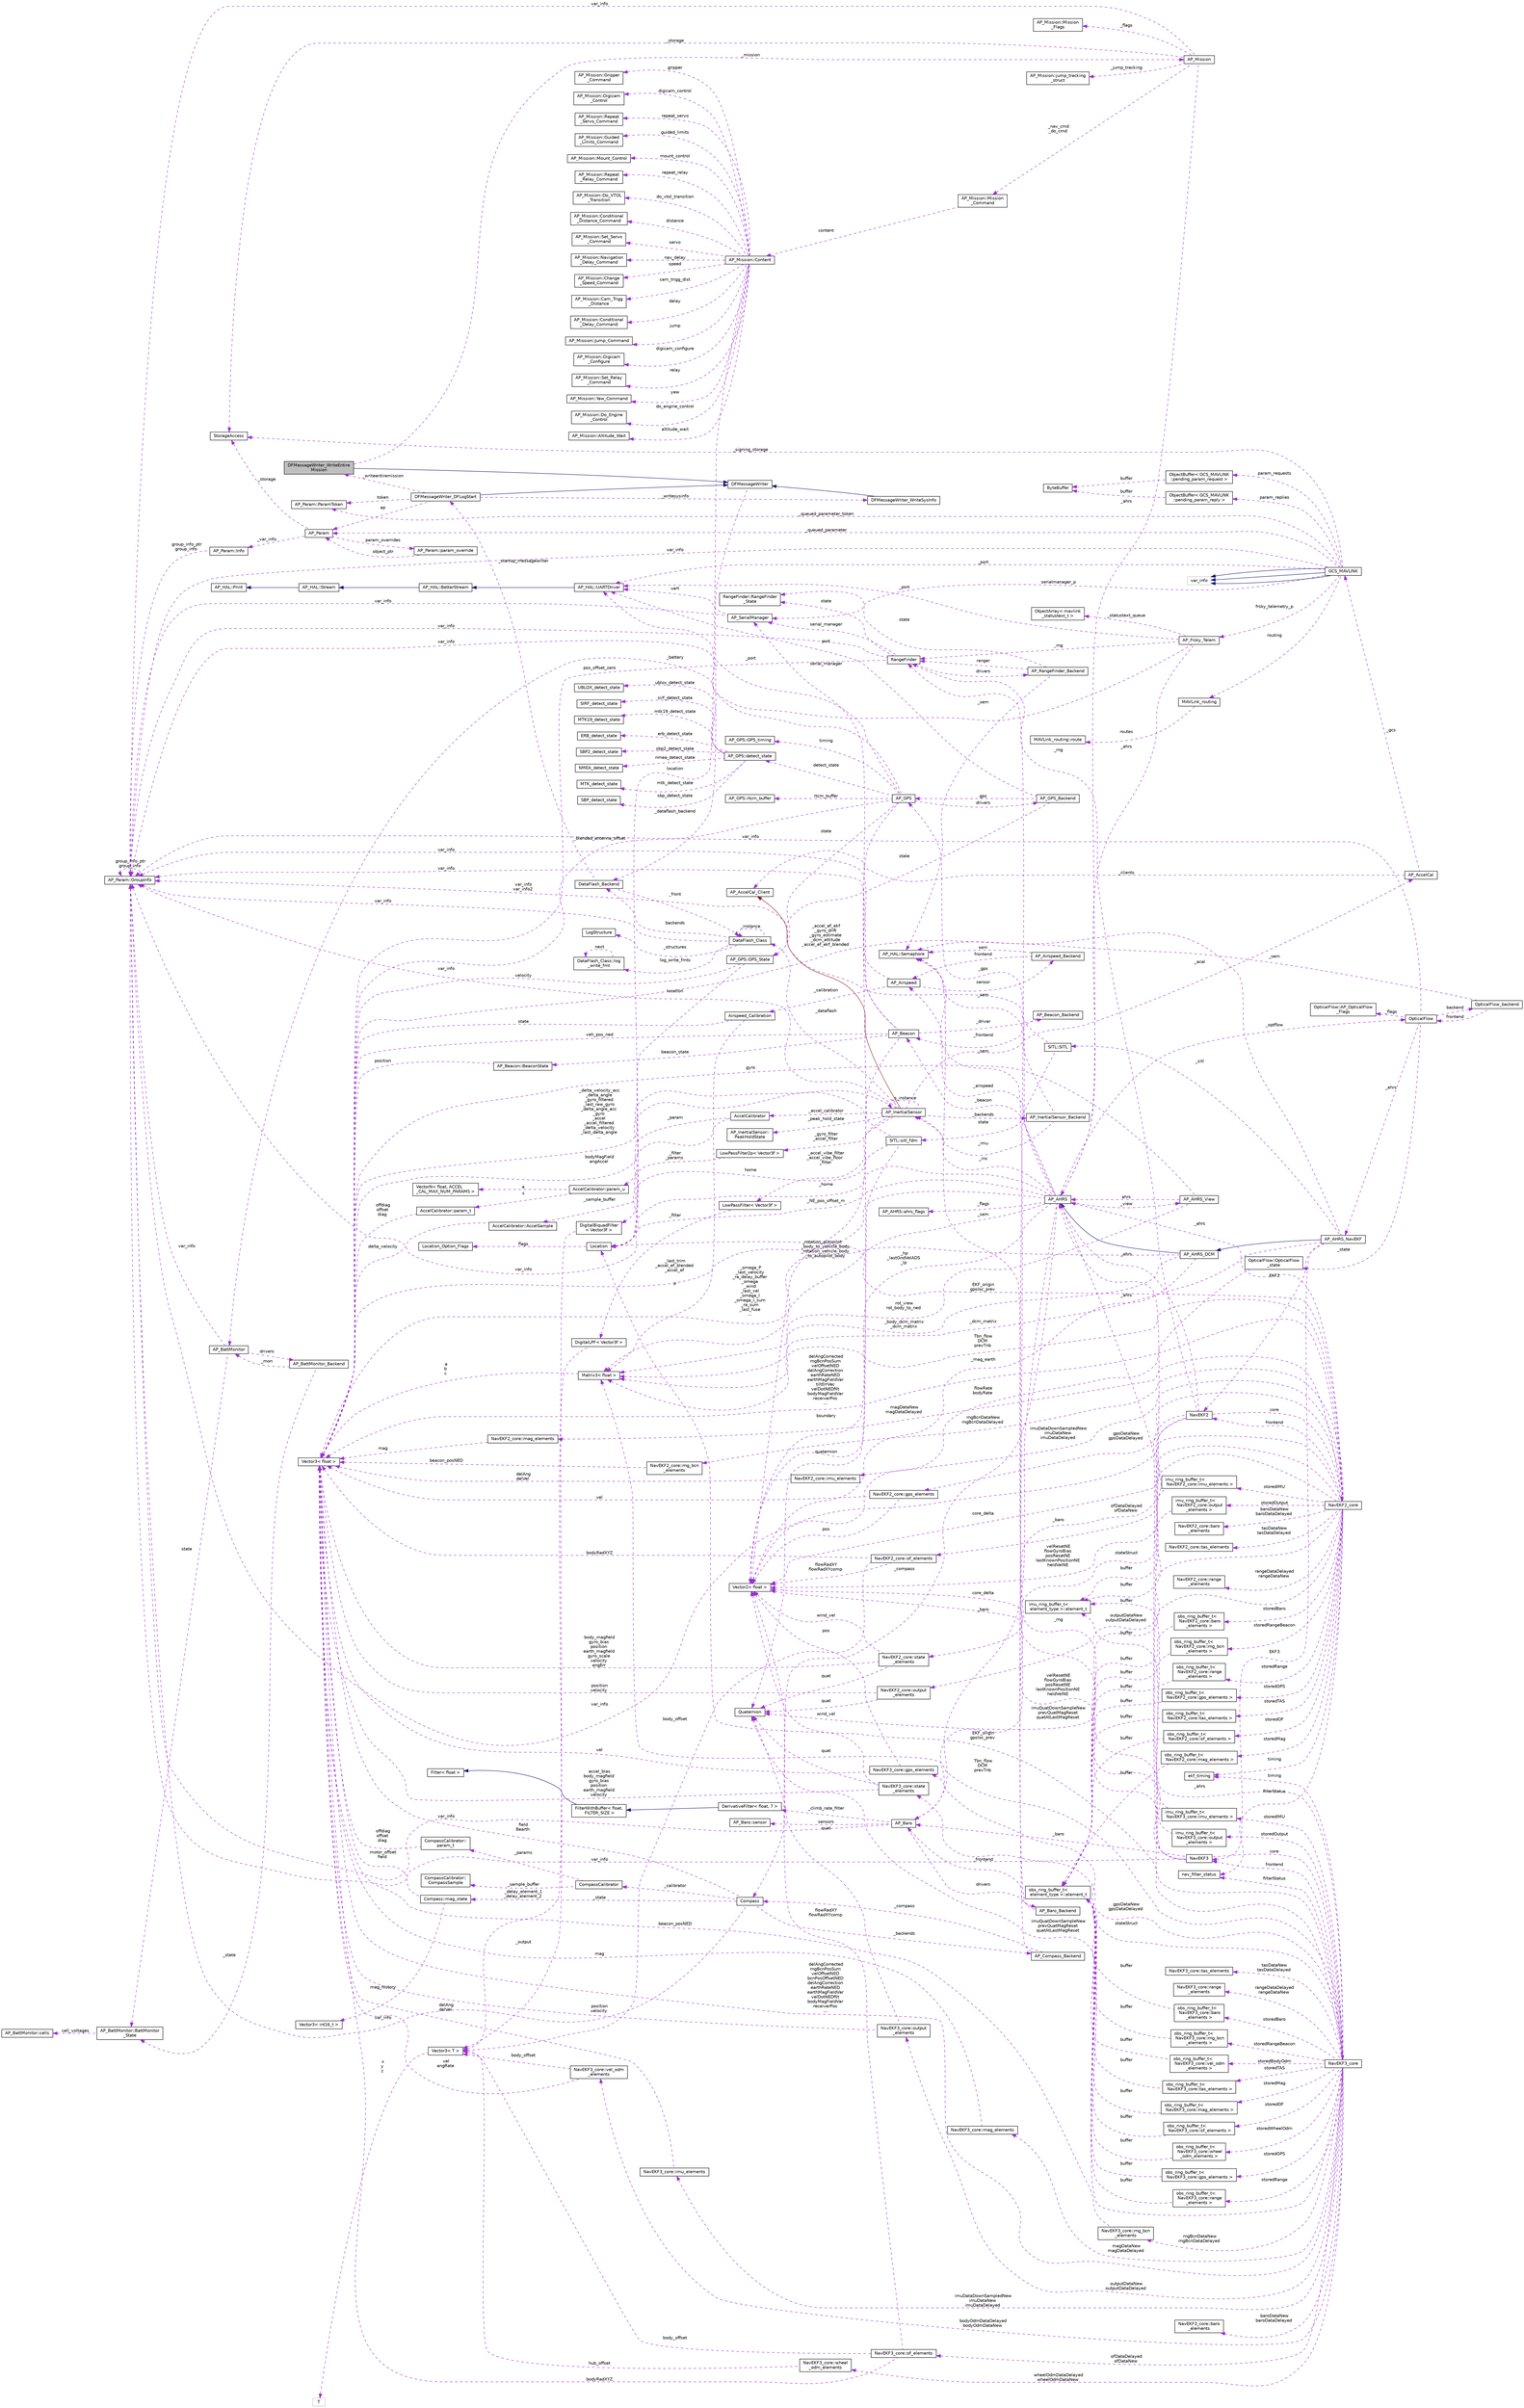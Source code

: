 digraph "DFMessageWriter_WriteEntireMission"
{
 // INTERACTIVE_SVG=YES
  edge [fontname="Helvetica",fontsize="10",labelfontname="Helvetica",labelfontsize="10"];
  node [fontname="Helvetica",fontsize="10",shape=record];
  rankdir="LR";
  Node1 [label="DFMessageWriter_WriteEntire\lMission",height=0.2,width=0.4,color="black", fillcolor="grey75", style="filled", fontcolor="black"];
  Node2 -> Node1 [dir="back",color="midnightblue",fontsize="10",style="solid",fontname="Helvetica"];
  Node2 [label="DFMessageWriter",height=0.2,width=0.4,color="black", fillcolor="white", style="filled",URL="$classDFMessageWriter.html"];
  Node3 -> Node2 [dir="back",color="darkorchid3",fontsize="10",style="dashed",label=" _dataflash_backend" ,fontname="Helvetica"];
  Node3 [label="DataFlash_Backend",height=0.2,width=0.4,color="black", fillcolor="white", style="filled",URL="$classDataFlash__Backend.html"];
  Node4 -> Node3 [dir="back",color="darkorchid3",fontsize="10",style="dashed",label=" _front" ,fontname="Helvetica"];
  Node4 [label="DataFlash_Class",height=0.2,width=0.4,color="black", fillcolor="white", style="filled",URL="$classDataFlash__Class.html"];
  Node5 -> Node4 [dir="back",color="darkorchid3",fontsize="10",style="dashed",label=" log_write_fmts" ,fontname="Helvetica"];
  Node5 [label="DataFlash_Class::log\l_write_fmt",height=0.2,width=0.4,color="black", fillcolor="white", style="filled",URL="$structDataFlash__Class_1_1log__write__fmt.html"];
  Node5 -> Node5 [dir="back",color="darkorchid3",fontsize="10",style="dashed",label=" next" ,fontname="Helvetica"];
  Node6 -> Node4 [dir="back",color="darkorchid3",fontsize="10",style="dashed",label=" _structures" ,fontname="Helvetica"];
  Node6 [label="LogStructure",height=0.2,width=0.4,color="black", fillcolor="white", style="filled",URL="$structLogStructure.html"];
  Node4 -> Node4 [dir="back",color="darkorchid3",fontsize="10",style="dashed",label=" _instance" ,fontname="Helvetica"];
  Node3 -> Node4 [dir="back",color="darkorchid3",fontsize="10",style="dashed",label=" backends" ,fontname="Helvetica"];
  Node7 -> Node4 [dir="back",color="darkorchid3",fontsize="10",style="dashed",label=" var_info" ,fontname="Helvetica"];
  Node7 [label="AP_Param::GroupInfo",height=0.2,width=0.4,color="black", fillcolor="white", style="filled",URL="$structAP__Param_1_1GroupInfo.html"];
  Node7 -> Node7 [dir="back",color="darkorchid3",fontsize="10",style="dashed",label=" group_info_ptr\ngroup_info" ,fontname="Helvetica"];
  Node8 -> Node3 [dir="back",color="darkorchid3",fontsize="10",style="dashed",label=" _startup_messagewriter" ,fontname="Helvetica"];
  Node8 [label="DFMessageWriter_DFLogStart",height=0.2,width=0.4,color="black", fillcolor="white", style="filled",URL="$classDFMessageWriter__DFLogStart.html"];
  Node2 -> Node8 [dir="back",color="midnightblue",fontsize="10",style="solid",fontname="Helvetica"];
  Node1 -> Node8 [dir="back",color="darkorchid3",fontsize="10",style="dashed",label=" _writeentiremission" ,fontname="Helvetica"];
  Node9 -> Node8 [dir="back",color="darkorchid3",fontsize="10",style="dashed",label=" _writesysinfo" ,fontname="Helvetica"];
  Node9 [label="DFMessageWriter_WriteSysInfo",height=0.2,width=0.4,color="black", fillcolor="white", style="filled",URL="$classDFMessageWriter__WriteSysInfo.html"];
  Node2 -> Node9 [dir="back",color="midnightblue",fontsize="10",style="solid",fontname="Helvetica"];
  Node10 -> Node8 [dir="back",color="darkorchid3",fontsize="10",style="dashed",label=" token" ,fontname="Helvetica"];
  Node10 [label="AP_Param::ParamToken",height=0.2,width=0.4,color="black", fillcolor="white", style="filled",URL="$structAP__Param_1_1ParamToken.html"];
  Node11 -> Node8 [dir="back",color="darkorchid3",fontsize="10",style="dashed",label=" ap" ,fontname="Helvetica"];
  Node11 [label="AP_Param",height=0.2,width=0.4,color="black", fillcolor="white", style="filled",URL="$classAP__Param.html"];
  Node12 -> Node11 [dir="back",color="darkorchid3",fontsize="10",style="dashed",label=" _storage" ,fontname="Helvetica"];
  Node12 [label="StorageAccess",height=0.2,width=0.4,color="black", fillcolor="white", style="filled",URL="$classStorageAccess.html"];
  Node13 -> Node11 [dir="back",color="darkorchid3",fontsize="10",style="dashed",label=" _var_info" ,fontname="Helvetica"];
  Node13 [label="AP_Param::Info",height=0.2,width=0.4,color="black", fillcolor="white", style="filled",URL="$structAP__Param_1_1Info.html"];
  Node7 -> Node13 [dir="back",color="darkorchid3",fontsize="10",style="dashed",label=" group_info_ptr\ngroup_info" ,fontname="Helvetica"];
  Node14 -> Node11 [dir="back",color="darkorchid3",fontsize="10",style="dashed",label=" param_overrides" ,fontname="Helvetica"];
  Node14 [label="AP_Param::param_override",height=0.2,width=0.4,color="black", fillcolor="white", style="filled",URL="$structAP__Param_1_1param__override.html"];
  Node11 -> Node14 [dir="back",color="darkorchid3",fontsize="10",style="dashed",label=" object_ptr" ,fontname="Helvetica"];
  Node15 -> Node1 [dir="back",color="darkorchid3",fontsize="10",style="dashed",label=" _mission" ,fontname="Helvetica"];
  Node15 [label="AP_Mission",height=0.2,width=0.4,color="black", fillcolor="white", style="filled",URL="$classAP__Mission.html",tooltip="Object managing Mission. "];
  Node12 -> Node15 [dir="back",color="darkorchid3",fontsize="10",style="dashed",label=" _storage" ,fontname="Helvetica"];
  Node16 -> Node15 [dir="back",color="darkorchid3",fontsize="10",style="dashed",label=" _nav_cmd\n_do_cmd" ,fontname="Helvetica"];
  Node16 [label="AP_Mission::Mission\l_Command",height=0.2,width=0.4,color="black", fillcolor="white", style="filled",URL="$structAP__Mission_1_1Mission__Command.html"];
  Node17 -> Node16 [dir="back",color="darkorchid3",fontsize="10",style="dashed",label=" content" ,fontname="Helvetica"];
  Node17 [label="AP_Mission::Content",height=0.2,width=0.4,color="black", fillcolor="white", style="filled",URL="$unionAP__Mission_1_1Content.html"];
  Node18 -> Node17 [dir="back",color="darkorchid3",fontsize="10",style="dashed",label=" guided_limits" ,fontname="Helvetica"];
  Node18 [label="AP_Mission::Guided\l_Limits_Command",height=0.2,width=0.4,color="black", fillcolor="white", style="filled",URL="$structAP__Mission_1_1Guided__Limits__Command.html"];
  Node19 -> Node17 [dir="back",color="darkorchid3",fontsize="10",style="dashed",label=" mount_control" ,fontname="Helvetica"];
  Node19 [label="AP_Mission::Mount_Control",height=0.2,width=0.4,color="black", fillcolor="white", style="filled",URL="$structAP__Mission_1_1Mount__Control.html"];
  Node20 -> Node17 [dir="back",color="darkorchid3",fontsize="10",style="dashed",label=" repeat_relay" ,fontname="Helvetica"];
  Node20 [label="AP_Mission::Repeat\l_Relay_Command",height=0.2,width=0.4,color="black", fillcolor="white", style="filled",URL="$structAP__Mission_1_1Repeat__Relay__Command.html"];
  Node21 -> Node17 [dir="back",color="darkorchid3",fontsize="10",style="dashed",label=" do_vtol_transition" ,fontname="Helvetica"];
  Node21 [label="AP_Mission::Do_VTOL\l_Transition",height=0.2,width=0.4,color="black", fillcolor="white", style="filled",URL="$structAP__Mission_1_1Do__VTOL__Transition.html"];
  Node22 -> Node17 [dir="back",color="darkorchid3",fontsize="10",style="dashed",label=" distance" ,fontname="Helvetica"];
  Node22 [label="AP_Mission::Conditional\l_Distance_Command",height=0.2,width=0.4,color="black", fillcolor="white", style="filled",URL="$structAP__Mission_1_1Conditional__Distance__Command.html"];
  Node23 -> Node17 [dir="back",color="darkorchid3",fontsize="10",style="dashed",label=" servo" ,fontname="Helvetica"];
  Node23 [label="AP_Mission::Set_Servo\l_Command",height=0.2,width=0.4,color="black", fillcolor="white", style="filled",URL="$structAP__Mission_1_1Set__Servo__Command.html"];
  Node24 -> Node17 [dir="back",color="darkorchid3",fontsize="10",style="dashed",label=" nav_delay" ,fontname="Helvetica"];
  Node24 [label="AP_Mission::Navigation\l_Delay_Command",height=0.2,width=0.4,color="black", fillcolor="white", style="filled",URL="$structAP__Mission_1_1Navigation__Delay__Command.html"];
  Node25 -> Node17 [dir="back",color="darkorchid3",fontsize="10",style="dashed",label=" speed" ,fontname="Helvetica"];
  Node25 [label="AP_Mission::Change\l_Speed_Command",height=0.2,width=0.4,color="black", fillcolor="white", style="filled",URL="$structAP__Mission_1_1Change__Speed__Command.html"];
  Node26 -> Node17 [dir="back",color="darkorchid3",fontsize="10",style="dashed",label=" cam_trigg_dist" ,fontname="Helvetica"];
  Node26 [label="AP_Mission::Cam_Trigg\l_Distance",height=0.2,width=0.4,color="black", fillcolor="white", style="filled",URL="$structAP__Mission_1_1Cam__Trigg__Distance.html"];
  Node27 -> Node17 [dir="back",color="darkorchid3",fontsize="10",style="dashed",label=" delay" ,fontname="Helvetica"];
  Node27 [label="AP_Mission::Conditional\l_Delay_Command",height=0.2,width=0.4,color="black", fillcolor="white", style="filled",URL="$structAP__Mission_1_1Conditional__Delay__Command.html"];
  Node28 -> Node17 [dir="back",color="darkorchid3",fontsize="10",style="dashed",label=" jump" ,fontname="Helvetica"];
  Node28 [label="AP_Mission::Jump_Command",height=0.2,width=0.4,color="black", fillcolor="white", style="filled",URL="$structAP__Mission_1_1Jump__Command.html"];
  Node29 -> Node17 [dir="back",color="darkorchid3",fontsize="10",style="dashed",label=" location" ,fontname="Helvetica"];
  Node29 [label="Location",height=0.2,width=0.4,color="black", fillcolor="white", style="filled",URL="$structLocation.html"];
  Node30 -> Node29 [dir="back",color="darkorchid3",fontsize="10",style="dashed",label=" flags" ,fontname="Helvetica"];
  Node30 [label="Location_Option_Flags",height=0.2,width=0.4,color="black", fillcolor="white", style="filled",URL="$structLocation__Option__Flags.html"];
  Node31 -> Node17 [dir="back",color="darkorchid3",fontsize="10",style="dashed",label=" digicam_configure" ,fontname="Helvetica"];
  Node31 [label="AP_Mission::Digicam\l_Configure",height=0.2,width=0.4,color="black", fillcolor="white", style="filled",URL="$structAP__Mission_1_1Digicam__Configure.html"];
  Node32 -> Node17 [dir="back",color="darkorchid3",fontsize="10",style="dashed",label=" relay" ,fontname="Helvetica"];
  Node32 [label="AP_Mission::Set_Relay\l_Command",height=0.2,width=0.4,color="black", fillcolor="white", style="filled",URL="$structAP__Mission_1_1Set__Relay__Command.html"];
  Node33 -> Node17 [dir="back",color="darkorchid3",fontsize="10",style="dashed",label=" yaw" ,fontname="Helvetica"];
  Node33 [label="AP_Mission::Yaw_Command",height=0.2,width=0.4,color="black", fillcolor="white", style="filled",URL="$structAP__Mission_1_1Yaw__Command.html"];
  Node34 -> Node17 [dir="back",color="darkorchid3",fontsize="10",style="dashed",label=" do_engine_control" ,fontname="Helvetica"];
  Node34 [label="AP_Mission::Do_Engine\l_Control",height=0.2,width=0.4,color="black", fillcolor="white", style="filled",URL="$structAP__Mission_1_1Do__Engine__Control.html"];
  Node35 -> Node17 [dir="back",color="darkorchid3",fontsize="10",style="dashed",label=" altitude_wait" ,fontname="Helvetica"];
  Node35 [label="AP_Mission::Altitude_Wait",height=0.2,width=0.4,color="black", fillcolor="white", style="filled",URL="$structAP__Mission_1_1Altitude__Wait.html"];
  Node36 -> Node17 [dir="back",color="darkorchid3",fontsize="10",style="dashed",label=" gripper" ,fontname="Helvetica"];
  Node36 [label="AP_Mission::Gripper\l_Command",height=0.2,width=0.4,color="black", fillcolor="white", style="filled",URL="$structAP__Mission_1_1Gripper__Command.html"];
  Node37 -> Node17 [dir="back",color="darkorchid3",fontsize="10",style="dashed",label=" digicam_control" ,fontname="Helvetica"];
  Node37 [label="AP_Mission::Digicam\l_Control",height=0.2,width=0.4,color="black", fillcolor="white", style="filled",URL="$structAP__Mission_1_1Digicam__Control.html"];
  Node38 -> Node17 [dir="back",color="darkorchid3",fontsize="10",style="dashed",label=" repeat_servo" ,fontname="Helvetica"];
  Node38 [label="AP_Mission::Repeat\l_Servo_Command",height=0.2,width=0.4,color="black", fillcolor="white", style="filled",URL="$structAP__Mission_1_1Repeat__Servo__Command.html"];
  Node7 -> Node15 [dir="back",color="darkorchid3",fontsize="10",style="dashed",label=" var_info" ,fontname="Helvetica"];
  Node39 -> Node15 [dir="back",color="darkorchid3",fontsize="10",style="dashed",label=" _flags" ,fontname="Helvetica"];
  Node39 [label="AP_Mission::Mission\l_Flags",height=0.2,width=0.4,color="black", fillcolor="white", style="filled",URL="$structAP__Mission_1_1Mission__Flags.html"];
  Node40 -> Node15 [dir="back",color="darkorchid3",fontsize="10",style="dashed",label=" _ahrs" ,fontname="Helvetica"];
  Node40 [label="AP_AHRS",height=0.2,width=0.4,color="black", fillcolor="white", style="filled",URL="$classAP__AHRS.html"];
  Node41 -> Node40 [dir="back",color="darkorchid3",fontsize="10",style="dashed",label=" _rotation_autopilot\l_body_to_vehicle_body\n_rotation_vehicle_body\l_to_autopilot_body" ,fontname="Helvetica"];
  Node41 [label="Matrix3\< float \>",height=0.2,width=0.4,color="black", fillcolor="white", style="filled",URL="$classMatrix3.html"];
  Node42 -> Node41 [dir="back",color="darkorchid3",fontsize="10",style="dashed",label=" a\nb\nc" ,fontname="Helvetica"];
  Node42 [label="Vector3\< float \>",height=0.2,width=0.4,color="black", fillcolor="white", style="filled",URL="$classVector3.html"];
  Node43 -> Node40 [dir="back",color="darkorchid3",fontsize="10",style="dashed",label=" _flags" ,fontname="Helvetica"];
  Node43 [label="AP_AHRS::ahrs_flags",height=0.2,width=0.4,color="black", fillcolor="white", style="filled",URL="$structAP__AHRS_1_1ahrs__flags.html"];
  Node44 -> Node40 [dir="back",color="darkorchid3",fontsize="10",style="dashed",label=" _baro" ,fontname="Helvetica"];
  Node44 [label="AP_Baro",height=0.2,width=0.4,color="black", fillcolor="white", style="filled",URL="$classAP__Baro.html"];
  Node45 -> Node44 [dir="back",color="darkorchid3",fontsize="10",style="dashed",label=" sensors" ,fontname="Helvetica"];
  Node45 [label="AP_Baro::sensor",height=0.2,width=0.4,color="black", fillcolor="white", style="filled",URL="$structAP__Baro_1_1sensor.html"];
  Node46 -> Node44 [dir="back",color="darkorchid3",fontsize="10",style="dashed",label=" _climb_rate_filter" ,fontname="Helvetica"];
  Node46 [label="DerivativeFilter\< float, 7 \>",height=0.2,width=0.4,color="black", fillcolor="white", style="filled",URL="$classDerivativeFilter.html"];
  Node47 -> Node46 [dir="back",color="midnightblue",fontsize="10",style="solid",fontname="Helvetica"];
  Node47 [label="FilterWithBuffer\< float,\l FILTER_SIZE \>",height=0.2,width=0.4,color="black", fillcolor="white", style="filled",URL="$classFilterWithBuffer.html"];
  Node48 -> Node47 [dir="back",color="midnightblue",fontsize="10",style="solid",fontname="Helvetica"];
  Node48 [label="Filter\< float \>",height=0.2,width=0.4,color="black", fillcolor="white", style="filled",URL="$classFilter.html"];
  Node7 -> Node44 [dir="back",color="darkorchid3",fontsize="10",style="dashed",label=" var_info" ,fontname="Helvetica"];
  Node49 -> Node44 [dir="back",color="darkorchid3",fontsize="10",style="dashed",label=" drivers" ,fontname="Helvetica"];
  Node49 [label="AP_Baro_Backend",height=0.2,width=0.4,color="black", fillcolor="white", style="filled",URL="$classAP__Baro__Backend.html"];
  Node44 -> Node49 [dir="back",color="darkorchid3",fontsize="10",style="dashed",label=" _frontend" ,fontname="Helvetica"];
  Node50 -> Node49 [dir="back",color="darkorchid3",fontsize="10",style="dashed",label=" _sem" ,fontname="Helvetica"];
  Node50 [label="AP_HAL::Semaphore",height=0.2,width=0.4,color="black", fillcolor="white", style="filled",URL="$classAP__HAL_1_1Semaphore.html"];
  Node51 -> Node40 [dir="back",color="darkorchid3",fontsize="10",style="dashed",label=" _optflow" ,fontname="Helvetica"];
  Node51 [label="OpticalFlow",height=0.2,width=0.4,color="black", fillcolor="white", style="filled",URL="$classOpticalFlow.html"];
  Node52 -> Node51 [dir="back",color="darkorchid3",fontsize="10",style="dashed",label=" _ahrs" ,fontname="Helvetica"];
  Node52 [label="AP_AHRS_NavEKF",height=0.2,width=0.4,color="black", fillcolor="white", style="filled",URL="$classAP__AHRS__NavEKF.html"];
  Node53 -> Node52 [dir="back",color="midnightblue",fontsize="10",style="solid",fontname="Helvetica"];
  Node53 [label="AP_AHRS_DCM",height=0.2,width=0.4,color="black", fillcolor="white", style="filled",URL="$classAP__AHRS__DCM.html"];
  Node40 -> Node53 [dir="back",color="midnightblue",fontsize="10",style="solid",fontname="Helvetica"];
  Node41 -> Node53 [dir="back",color="darkorchid3",fontsize="10",style="dashed",label=" _body_dcm_matrix\n_dcm_matrix" ,fontname="Helvetica"];
  Node42 -> Node53 [dir="back",color="darkorchid3",fontsize="10",style="dashed",label=" _omega_P\n_last_velocity\n_ra_delay_buffer\n_omega\n_wind\n_last_vel\n_omega_I\n_omega_I_sum\n_ra_sum\n_last_fuse\n..." ,fontname="Helvetica"];
  Node54 -> Node53 [dir="back",color="darkorchid3",fontsize="10",style="dashed",label=" _mag_earth" ,fontname="Helvetica"];
  Node54 [label="Vector2\< float \>",height=0.2,width=0.4,color="black", fillcolor="white", style="filled",URL="$structVector2.html"];
  Node41 -> Node52 [dir="back",color="darkorchid3",fontsize="10",style="dashed",label=" _dcm_matrix" ,fontname="Helvetica"];
  Node55 -> Node52 [dir="back",color="darkorchid3",fontsize="10",style="dashed",label=" EKF2" ,fontname="Helvetica"];
  Node55 [label="NavEKF2",height=0.2,width=0.4,color="black", fillcolor="white", style="filled",URL="$classNavEKF2.html"];
  Node44 -> Node55 [dir="back",color="darkorchid3",fontsize="10",style="dashed",label=" _baro" ,fontname="Helvetica"];
  Node7 -> Node55 [dir="back",color="darkorchid3",fontsize="10",style="dashed",label=" var_info" ,fontname="Helvetica"];
  Node54 -> Node55 [dir="back",color="darkorchid3",fontsize="10",style="dashed",label=" core_delta" ,fontname="Helvetica"];
  Node56 -> Node55 [dir="back",color="darkorchid3",fontsize="10",style="dashed",label=" _rng" ,fontname="Helvetica"];
  Node56 [label="RangeFinder",height=0.2,width=0.4,color="black", fillcolor="white", style="filled",URL="$classRangeFinder.html"];
  Node57 -> Node56 [dir="back",color="darkorchid3",fontsize="10",style="dashed",label=" serial_manager" ,fontname="Helvetica"];
  Node57 [label="AP_SerialManager",height=0.2,width=0.4,color="black", fillcolor="white", style="filled",URL="$classAP__SerialManager.html"];
  Node58 -> Node57 [dir="back",color="darkorchid3",fontsize="10",style="dashed",label=" uart" ,fontname="Helvetica"];
  Node58 [label="AP_HAL::UARTDriver",height=0.2,width=0.4,color="black", fillcolor="white", style="filled",URL="$classAP__HAL_1_1UARTDriver.html"];
  Node59 -> Node58 [dir="back",color="midnightblue",fontsize="10",style="solid",fontname="Helvetica"];
  Node59 [label="AP_HAL::BetterStream",height=0.2,width=0.4,color="black", fillcolor="white", style="filled",URL="$classAP__HAL_1_1BetterStream.html"];
  Node60 -> Node59 [dir="back",color="midnightblue",fontsize="10",style="solid",fontname="Helvetica"];
  Node60 [label="AP_HAL::Stream",height=0.2,width=0.4,color="black", fillcolor="white", style="filled",URL="$classAP__HAL_1_1Stream.html"];
  Node61 -> Node60 [dir="back",color="midnightblue",fontsize="10",style="solid",fontname="Helvetica"];
  Node61 [label="AP_HAL::Print",height=0.2,width=0.4,color="black", fillcolor="white", style="filled",URL="$classAP__HAL_1_1Print.html"];
  Node7 -> Node57 [dir="back",color="darkorchid3",fontsize="10",style="dashed",label=" var_info" ,fontname="Helvetica"];
  Node62 -> Node56 [dir="back",color="darkorchid3",fontsize="10",style="dashed",label=" state" ,fontname="Helvetica"];
  Node62 [label="RangeFinder::RangeFinder\l_State",height=0.2,width=0.4,color="black", fillcolor="white", style="filled",URL="$structRangeFinder_1_1RangeFinder__State.html"];
  Node7 -> Node56 [dir="back",color="darkorchid3",fontsize="10",style="dashed",label=" var_info" ,fontname="Helvetica"];
  Node42 -> Node56 [dir="back",color="darkorchid3",fontsize="10",style="dashed",label=" pos_offset_zero" ,fontname="Helvetica"];
  Node63 -> Node56 [dir="back",color="darkorchid3",fontsize="10",style="dashed",label=" drivers" ,fontname="Helvetica"];
  Node63 [label="AP_RangeFinder_Backend",height=0.2,width=0.4,color="black", fillcolor="white", style="filled",URL="$classAP__RangeFinder__Backend.html"];
  Node62 -> Node63 [dir="back",color="darkorchid3",fontsize="10",style="dashed",label=" state" ,fontname="Helvetica"];
  Node50 -> Node63 [dir="back",color="darkorchid3",fontsize="10",style="dashed",label=" _sem" ,fontname="Helvetica"];
  Node56 -> Node63 [dir="back",color="darkorchid3",fontsize="10",style="dashed",label=" ranger" ,fontname="Helvetica"];
  Node40 -> Node55 [dir="back",color="darkorchid3",fontsize="10",style="dashed",label=" _ahrs" ,fontname="Helvetica"];
  Node64 -> Node55 [dir="back",color="darkorchid3",fontsize="10",style="dashed",label=" core" ,fontname="Helvetica"];
  Node64 [label="NavEKF2_core",height=0.2,width=0.4,color="black", fillcolor="white", style="filled",URL="$classNavEKF2__core.html"];
  Node65 -> Node64 [dir="back",color="darkorchid3",fontsize="10",style="dashed",label=" magDataNew\nmagDataDelayed" ,fontname="Helvetica"];
  Node65 [label="NavEKF2_core::mag_elements",height=0.2,width=0.4,color="black", fillcolor="white", style="filled",URL="$structNavEKF2__core_1_1mag__elements.html"];
  Node42 -> Node65 [dir="back",color="darkorchid3",fontsize="10",style="dashed",label=" mag" ,fontname="Helvetica"];
  Node41 -> Node64 [dir="back",color="darkorchid3",fontsize="10",style="dashed",label=" Tbn_flow\nDCM\nprevTnb" ,fontname="Helvetica"];
  Node55 -> Node64 [dir="back",color="darkorchid3",fontsize="10",style="dashed",label=" frontend" ,fontname="Helvetica"];
  Node66 -> Node64 [dir="back",color="darkorchid3",fontsize="10",style="dashed",label=" baroDataNew\nbaroDataDelayed" ,fontname="Helvetica"];
  Node66 [label="NavEKF2_core::baro\l_elements",height=0.2,width=0.4,color="black", fillcolor="white", style="filled",URL="$structNavEKF2__core_1_1baro__elements.html"];
  Node67 -> Node64 [dir="back",color="darkorchid3",fontsize="10",style="dashed",label=" storedIMU" ,fontname="Helvetica"];
  Node67 [label="imu_ring_buffer_t\<\l NavEKF2_core::imu_elements \>",height=0.2,width=0.4,color="black", fillcolor="white", style="filled",URL="$classimu__ring__buffer__t.html"];
  Node68 -> Node67 [dir="back",color="darkorchid3",fontsize="10",style="dashed",label=" buffer" ,fontname="Helvetica"];
  Node68 [label="imu_ring_buffer_t\<\l element_type \>::element_t",height=0.2,width=0.4,color="black", fillcolor="white", style="filled",URL="$structimu__ring__buffer__t_1_1element__t.html"];
  Node69 -> Node64 [dir="back",color="darkorchid3",fontsize="10",style="dashed",label=" rngBcnDataNew\nrngBcnDataDelayed" ,fontname="Helvetica"];
  Node69 [label="NavEKF2_core::rng_bcn\l_elements",height=0.2,width=0.4,color="black", fillcolor="white", style="filled",URL="$structNavEKF2__core_1_1rng__bcn__elements.html"];
  Node42 -> Node69 [dir="back",color="darkorchid3",fontsize="10",style="dashed",label=" beacon_posNED" ,fontname="Helvetica"];
  Node70 -> Node64 [dir="back",color="darkorchid3",fontsize="10",style="dashed",label=" ofDataDelayed\nofDataNew" ,fontname="Helvetica"];
  Node70 [label="NavEKF2_core::of_elements",height=0.2,width=0.4,color="black", fillcolor="white", style="filled",URL="$structNavEKF2__core_1_1of__elements.html"];
  Node42 -> Node70 [dir="back",color="darkorchid3",fontsize="10",style="dashed",label=" bodyRadXYZ" ,fontname="Helvetica"];
  Node71 -> Node70 [dir="back",color="darkorchid3",fontsize="10",style="dashed",label=" body_offset" ,fontname="Helvetica"];
  Node71 [label="Vector3\< T \>",height=0.2,width=0.4,color="black", fillcolor="white", style="filled",URL="$classVector3.html"];
  Node72 -> Node71 [dir="back",color="darkorchid3",fontsize="10",style="dashed",label=" x\ny\nz" ,fontname="Helvetica"];
  Node72 [label="T",height=0.2,width=0.4,color="grey75", fillcolor="white", style="filled"];
  Node54 -> Node70 [dir="back",color="darkorchid3",fontsize="10",style="dashed",label=" flowRadXY\nflowRadXYcomp" ,fontname="Helvetica"];
  Node73 -> Node64 [dir="back",color="darkorchid3",fontsize="10",style="dashed",label=" storedGPS" ,fontname="Helvetica"];
  Node73 [label="obs_ring_buffer_t\<\l NavEKF2_core::gps_elements \>",height=0.2,width=0.4,color="black", fillcolor="white", style="filled",URL="$classobs__ring__buffer__t.html"];
  Node74 -> Node73 [dir="back",color="darkorchid3",fontsize="10",style="dashed",label=" buffer" ,fontname="Helvetica"];
  Node74 [label="obs_ring_buffer_t\<\l element_type \>::element_t",height=0.2,width=0.4,color="black", fillcolor="white", style="filled",URL="$structobs__ring__buffer__t_1_1element__t.html"];
  Node75 -> Node64 [dir="back",color="darkorchid3",fontsize="10",style="dashed",label=" timing" ,fontname="Helvetica"];
  Node75 [label="ekf_timing",height=0.2,width=0.4,color="black", fillcolor="white", style="filled",URL="$structekf__timing.html"];
  Node76 -> Node64 [dir="back",color="darkorchid3",fontsize="10",style="dashed",label=" tasDataNew\ntasDataDelayed" ,fontname="Helvetica"];
  Node76 [label="NavEKF2_core::tas_elements",height=0.2,width=0.4,color="black", fillcolor="white", style="filled",URL="$structNavEKF2__core_1_1tas__elements.html"];
  Node77 -> Node64 [dir="back",color="darkorchid3",fontsize="10",style="dashed",label=" imuQuatDownSampleNew\nprevQuatMagReset\nquatAtLastMagReset" ,fontname="Helvetica"];
  Node77 [label="Quaternion",height=0.2,width=0.4,color="black", fillcolor="white", style="filled",URL="$classQuaternion.html"];
  Node78 -> Node64 [dir="back",color="darkorchid3",fontsize="10",style="dashed",label=" stateStruct" ,fontname="Helvetica"];
  Node78 [label="NavEKF2_core::state\l_elements",height=0.2,width=0.4,color="black", fillcolor="white", style="filled",URL="$structNavEKF2__core_1_1state__elements.html"];
  Node77 -> Node78 [dir="back",color="darkorchid3",fontsize="10",style="dashed",label=" quat" ,fontname="Helvetica"];
  Node42 -> Node78 [dir="back",color="darkorchid3",fontsize="10",style="dashed",label=" body_magfield\ngyro_bias\nposition\nearth_magfield\ngyro_scale\nvelocity\nangErr" ,fontname="Helvetica"];
  Node54 -> Node78 [dir="back",color="darkorchid3",fontsize="10",style="dashed",label=" wind_vel" ,fontname="Helvetica"];
  Node79 -> Node64 [dir="back",color="darkorchid3",fontsize="10",style="dashed",label=" storedOF" ,fontname="Helvetica"];
  Node79 [label="obs_ring_buffer_t\<\l NavEKF2_core::of_elements \>",height=0.2,width=0.4,color="black", fillcolor="white", style="filled",URL="$classobs__ring__buffer__t.html"];
  Node74 -> Node79 [dir="back",color="darkorchid3",fontsize="10",style="dashed",label=" buffer" ,fontname="Helvetica"];
  Node80 -> Node64 [dir="back",color="darkorchid3",fontsize="10",style="dashed",label=" imuDataDownSampledNew\nimuDataNew\nimuDataDelayed" ,fontname="Helvetica"];
  Node80 [label="NavEKF2_core::imu_elements",height=0.2,width=0.4,color="black", fillcolor="white", style="filled",URL="$structNavEKF2__core_1_1imu__elements.html"];
  Node42 -> Node80 [dir="back",color="darkorchid3",fontsize="10",style="dashed",label=" delAng\ndelVel" ,fontname="Helvetica"];
  Node42 -> Node64 [dir="back",color="darkorchid3",fontsize="10",style="dashed",label=" delAngCorrected\nrngBcnPosSum\nvelOffsetNED\ndelAngCorrection\nearthRateNED\nearthMagFieldVar\ntiltErrVec\nvelDotNEDfilt\nbodyMagFieldVar\nreceiverPos\n..." ,fontname="Helvetica"];
  Node81 -> Node64 [dir="back",color="darkorchid3",fontsize="10",style="dashed",label=" filterStatus" ,fontname="Helvetica"];
  Node81 [label="nav_filter_status",height=0.2,width=0.4,color="black", fillcolor="white", style="filled",URL="$unionnav__filter__status.html"];
  Node82 -> Node64 [dir="back",color="darkorchid3",fontsize="10",style="dashed",label=" outputDataNew\noutputDataDelayed" ,fontname="Helvetica"];
  Node82 [label="NavEKF2_core::output\l_elements",height=0.2,width=0.4,color="black", fillcolor="white", style="filled",URL="$structNavEKF2__core_1_1output__elements.html"];
  Node77 -> Node82 [dir="back",color="darkorchid3",fontsize="10",style="dashed",label=" quat" ,fontname="Helvetica"];
  Node42 -> Node82 [dir="back",color="darkorchid3",fontsize="10",style="dashed",label=" position\nvelocity" ,fontname="Helvetica"];
  Node83 -> Node64 [dir="back",color="darkorchid3",fontsize="10",style="dashed",label=" gpsDataNew\ngpsDataDelayed" ,fontname="Helvetica"];
  Node83 [label="NavEKF2_core::gps_elements",height=0.2,width=0.4,color="black", fillcolor="white", style="filled",URL="$structNavEKF2__core_1_1gps__elements.html"];
  Node42 -> Node83 [dir="back",color="darkorchid3",fontsize="10",style="dashed",label=" vel" ,fontname="Helvetica"];
  Node54 -> Node83 [dir="back",color="darkorchid3",fontsize="10",style="dashed",label=" pos" ,fontname="Helvetica"];
  Node54 -> Node64 [dir="back",color="darkorchid3",fontsize="10",style="dashed",label=" velResetNE\nflowGyroBias\nposResetNE\nlastKnownPositionNE\nheldVelNE" ,fontname="Helvetica"];
  Node84 -> Node64 [dir="back",color="darkorchid3",fontsize="10",style="dashed",label=" storedBaro" ,fontname="Helvetica"];
  Node84 [label="obs_ring_buffer_t\<\l NavEKF2_core::baro\l_elements \>",height=0.2,width=0.4,color="black", fillcolor="white", style="filled",URL="$classobs__ring__buffer__t.html"];
  Node74 -> Node84 [dir="back",color="darkorchid3",fontsize="10",style="dashed",label=" buffer" ,fontname="Helvetica"];
  Node85 -> Node64 [dir="back",color="darkorchid3",fontsize="10",style="dashed",label=" storedRangeBeacon" ,fontname="Helvetica"];
  Node85 [label="obs_ring_buffer_t\<\l NavEKF2_core::rng_bcn\l_elements \>",height=0.2,width=0.4,color="black", fillcolor="white", style="filled",URL="$classobs__ring__buffer__t.html"];
  Node74 -> Node85 [dir="back",color="darkorchid3",fontsize="10",style="dashed",label=" buffer" ,fontname="Helvetica"];
  Node86 -> Node64 [dir="back",color="darkorchid3",fontsize="10",style="dashed",label=" storedRange" ,fontname="Helvetica"];
  Node86 [label="obs_ring_buffer_t\<\l NavEKF2_core::range\l_elements \>",height=0.2,width=0.4,color="black", fillcolor="white", style="filled",URL="$classobs__ring__buffer__t.html"];
  Node74 -> Node86 [dir="back",color="darkorchid3",fontsize="10",style="dashed",label=" buffer" ,fontname="Helvetica"];
  Node87 -> Node64 [dir="back",color="darkorchid3",fontsize="10",style="dashed",label=" storedTAS" ,fontname="Helvetica"];
  Node87 [label="obs_ring_buffer_t\<\l NavEKF2_core::tas_elements \>",height=0.2,width=0.4,color="black", fillcolor="white", style="filled",URL="$classobs__ring__buffer__t.html"];
  Node74 -> Node87 [dir="back",color="darkorchid3",fontsize="10",style="dashed",label=" buffer" ,fontname="Helvetica"];
  Node40 -> Node64 [dir="back",color="darkorchid3",fontsize="10",style="dashed",label=" _ahrs" ,fontname="Helvetica"];
  Node88 -> Node64 [dir="back",color="darkorchid3",fontsize="10",style="dashed",label=" storedMag" ,fontname="Helvetica"];
  Node88 [label="obs_ring_buffer_t\<\l NavEKF2_core::mag_elements \>",height=0.2,width=0.4,color="black", fillcolor="white", style="filled",URL="$classobs__ring__buffer__t.html"];
  Node74 -> Node88 [dir="back",color="darkorchid3",fontsize="10",style="dashed",label=" buffer" ,fontname="Helvetica"];
  Node89 -> Node64 [dir="back",color="darkorchid3",fontsize="10",style="dashed",label=" rangeDataDelayed\nrangeDataNew" ,fontname="Helvetica"];
  Node89 [label="NavEKF2_core::range\l_elements",height=0.2,width=0.4,color="black", fillcolor="white", style="filled",URL="$structNavEKF2__core_1_1range__elements.html"];
  Node29 -> Node64 [dir="back",color="darkorchid3",fontsize="10",style="dashed",label=" EKF_origin\ngpsloc_prev" ,fontname="Helvetica"];
  Node90 -> Node64 [dir="back",color="darkorchid3",fontsize="10",style="dashed",label=" storedOutput" ,fontname="Helvetica"];
  Node90 [label="imu_ring_buffer_t\<\l NavEKF2_core::output\l_elements \>",height=0.2,width=0.4,color="black", fillcolor="white", style="filled",URL="$classimu__ring__buffer__t.html"];
  Node68 -> Node90 [dir="back",color="darkorchid3",fontsize="10",style="dashed",label=" buffer" ,fontname="Helvetica"];
  Node91 -> Node52 [dir="back",color="darkorchid3",fontsize="10",style="dashed",label=" EKF3" ,fontname="Helvetica"];
  Node91 [label="NavEKF3",height=0.2,width=0.4,color="black", fillcolor="white", style="filled",URL="$classNavEKF3.html"];
  Node92 -> Node91 [dir="back",color="darkorchid3",fontsize="10",style="dashed",label=" core" ,fontname="Helvetica"];
  Node92 [label="NavEKF3_core",height=0.2,width=0.4,color="black", fillcolor="white", style="filled",URL="$classNavEKF3__core.html"];
  Node93 -> Node92 [dir="back",color="darkorchid3",fontsize="10",style="dashed",label=" storedMag" ,fontname="Helvetica"];
  Node93 [label="obs_ring_buffer_t\<\l NavEKF3_core::mag_elements \>",height=0.2,width=0.4,color="black", fillcolor="white", style="filled",URL="$classobs__ring__buffer__t.html"];
  Node74 -> Node93 [dir="back",color="darkorchid3",fontsize="10",style="dashed",label=" buffer" ,fontname="Helvetica"];
  Node94 -> Node92 [dir="back",color="darkorchid3",fontsize="10",style="dashed",label=" outputDataNew\noutputDataDelayed" ,fontname="Helvetica"];
  Node94 [label="NavEKF3_core::output\l_elements",height=0.2,width=0.4,color="black", fillcolor="white", style="filled",URL="$structNavEKF3__core_1_1output__elements.html"];
  Node77 -> Node94 [dir="back",color="darkorchid3",fontsize="10",style="dashed",label=" quat" ,fontname="Helvetica"];
  Node42 -> Node94 [dir="back",color="darkorchid3",fontsize="10",style="dashed",label=" position\nvelocity" ,fontname="Helvetica"];
  Node95 -> Node92 [dir="back",color="darkorchid3",fontsize="10",style="dashed",label=" gpsDataNew\ngpsDataDelayed" ,fontname="Helvetica"];
  Node95 [label="NavEKF3_core::gps_elements",height=0.2,width=0.4,color="black", fillcolor="white", style="filled",URL="$structNavEKF3__core_1_1gps__elements.html"];
  Node42 -> Node95 [dir="back",color="darkorchid3",fontsize="10",style="dashed",label=" vel" ,fontname="Helvetica"];
  Node54 -> Node95 [dir="back",color="darkorchid3",fontsize="10",style="dashed",label=" pos" ,fontname="Helvetica"];
  Node41 -> Node92 [dir="back",color="darkorchid3",fontsize="10",style="dashed",label=" Tbn_flow\nDCM\nprevTnb" ,fontname="Helvetica"];
  Node91 -> Node92 [dir="back",color="darkorchid3",fontsize="10",style="dashed",label=" frontend" ,fontname="Helvetica"];
  Node96 -> Node92 [dir="back",color="darkorchid3",fontsize="10",style="dashed",label=" storedOF" ,fontname="Helvetica"];
  Node96 [label="obs_ring_buffer_t\<\l NavEKF3_core::of_elements \>",height=0.2,width=0.4,color="black", fillcolor="white", style="filled",URL="$classobs__ring__buffer__t.html"];
  Node74 -> Node96 [dir="back",color="darkorchid3",fontsize="10",style="dashed",label=" buffer" ,fontname="Helvetica"];
  Node75 -> Node92 [dir="back",color="darkorchid3",fontsize="10",style="dashed",label=" timing" ,fontname="Helvetica"];
  Node97 -> Node92 [dir="back",color="darkorchid3",fontsize="10",style="dashed",label=" wheelOdmDataDelayed\nwheelOdmDataNew" ,fontname="Helvetica"];
  Node97 [label="NavEKF3_core::wheel\l_odm_elements",height=0.2,width=0.4,color="black", fillcolor="white", style="filled",URL="$structNavEKF3__core_1_1wheel__odm__elements.html"];
  Node71 -> Node97 [dir="back",color="darkorchid3",fontsize="10",style="dashed",label=" hub_offset" ,fontname="Helvetica"];
  Node98 -> Node92 [dir="back",color="darkorchid3",fontsize="10",style="dashed",label=" bodyOdmDataDelayed\nbodyOdmDataNew" ,fontname="Helvetica"];
  Node98 [label="NavEKF3_core::vel_odm\l_elements",height=0.2,width=0.4,color="black", fillcolor="white", style="filled",URL="$structNavEKF3__core_1_1vel__odm__elements.html"];
  Node42 -> Node98 [dir="back",color="darkorchid3",fontsize="10",style="dashed",label=" vel\nangRate" ,fontname="Helvetica"];
  Node71 -> Node98 [dir="back",color="darkorchid3",fontsize="10",style="dashed",label=" body_offset" ,fontname="Helvetica"];
  Node77 -> Node92 [dir="back",color="darkorchid3",fontsize="10",style="dashed",label=" imuQuatDownSampleNew\nprevQuatMagReset\nquatAtLastMagReset" ,fontname="Helvetica"];
  Node99 -> Node92 [dir="back",color="darkorchid3",fontsize="10",style="dashed",label=" storedWheelOdm" ,fontname="Helvetica"];
  Node99 [label="obs_ring_buffer_t\<\l NavEKF3_core::wheel\l_odm_elements \>",height=0.2,width=0.4,color="black", fillcolor="white", style="filled",URL="$classobs__ring__buffer__t.html"];
  Node74 -> Node99 [dir="back",color="darkorchid3",fontsize="10",style="dashed",label=" buffer" ,fontname="Helvetica"];
  Node42 -> Node92 [dir="back",color="darkorchid3",fontsize="10",style="dashed",label=" delAngCorrected\nrngBcnPosSum\nvelOffsetNED\nbcnPosOffsetNED\ndelAngCorrection\nearthRateNED\nearthMagFieldVar\nvelDotNEDfilt\nbodyMagFieldVar\nreceiverPos\n..." ,fontname="Helvetica"];
  Node81 -> Node92 [dir="back",color="darkorchid3",fontsize="10",style="dashed",label=" filterStatus" ,fontname="Helvetica"];
  Node100 -> Node92 [dir="back",color="darkorchid3",fontsize="10",style="dashed",label=" magDataNew\nmagDataDelayed" ,fontname="Helvetica"];
  Node100 [label="NavEKF3_core::mag_elements",height=0.2,width=0.4,color="black", fillcolor="white", style="filled",URL="$structNavEKF3__core_1_1mag__elements.html"];
  Node42 -> Node100 [dir="back",color="darkorchid3",fontsize="10",style="dashed",label=" mag" ,fontname="Helvetica"];
  Node54 -> Node92 [dir="back",color="darkorchid3",fontsize="10",style="dashed",label=" velResetNE\nflowGyroBias\nposResetNE\nlastKnownPositionNE\nheldVelNE" ,fontname="Helvetica"];
  Node101 -> Node92 [dir="back",color="darkorchid3",fontsize="10",style="dashed",label=" storedGPS" ,fontname="Helvetica"];
  Node101 [label="obs_ring_buffer_t\<\l NavEKF3_core::gps_elements \>",height=0.2,width=0.4,color="black", fillcolor="white", style="filled",URL="$classobs__ring__buffer__t.html"];
  Node74 -> Node101 [dir="back",color="darkorchid3",fontsize="10",style="dashed",label=" buffer" ,fontname="Helvetica"];
  Node102 -> Node92 [dir="back",color="darkorchid3",fontsize="10",style="dashed",label=" stateStruct" ,fontname="Helvetica"];
  Node102 [label="NavEKF3_core::state\l_elements",height=0.2,width=0.4,color="black", fillcolor="white", style="filled",URL="$structNavEKF3__core_1_1state__elements.html"];
  Node77 -> Node102 [dir="back",color="darkorchid3",fontsize="10",style="dashed",label=" quat" ,fontname="Helvetica"];
  Node42 -> Node102 [dir="back",color="darkorchid3",fontsize="10",style="dashed",label=" accel_bias\nbody_magfield\ngyro_bias\nposition\nearth_magfield\nvelocity" ,fontname="Helvetica"];
  Node54 -> Node102 [dir="back",color="darkorchid3",fontsize="10",style="dashed",label=" wind_vel" ,fontname="Helvetica"];
  Node103 -> Node92 [dir="back",color="darkorchid3",fontsize="10",style="dashed",label=" storedRange" ,fontname="Helvetica"];
  Node103 [label="obs_ring_buffer_t\<\l NavEKF3_core::range\l_elements \>",height=0.2,width=0.4,color="black", fillcolor="white", style="filled",URL="$classobs__ring__buffer__t.html"];
  Node74 -> Node103 [dir="back",color="darkorchid3",fontsize="10",style="dashed",label=" buffer" ,fontname="Helvetica"];
  Node104 -> Node92 [dir="back",color="darkorchid3",fontsize="10",style="dashed",label=" rngBcnDataNew\nrngBcnDataDelayed" ,fontname="Helvetica"];
  Node104 [label="NavEKF3_core::rng_bcn\l_elements",height=0.2,width=0.4,color="black", fillcolor="white", style="filled",URL="$structNavEKF3__core_1_1rng__bcn__elements.html"];
  Node42 -> Node104 [dir="back",color="darkorchid3",fontsize="10",style="dashed",label=" beacon_posNED" ,fontname="Helvetica"];
  Node105 -> Node92 [dir="back",color="darkorchid3",fontsize="10",style="dashed",label=" baroDataNew\nbaroDataDelayed" ,fontname="Helvetica"];
  Node105 [label="NavEKF3_core::baro\l_elements",height=0.2,width=0.4,color="black", fillcolor="white", style="filled",URL="$structNavEKF3__core_1_1baro__elements.html"];
  Node40 -> Node92 [dir="back",color="darkorchid3",fontsize="10",style="dashed",label=" _ahrs" ,fontname="Helvetica"];
  Node106 -> Node92 [dir="back",color="darkorchid3",fontsize="10",style="dashed",label=" storedBaro" ,fontname="Helvetica"];
  Node106 [label="obs_ring_buffer_t\<\l NavEKF3_core::baro\l_elements \>",height=0.2,width=0.4,color="black", fillcolor="white", style="filled",URL="$classobs__ring__buffer__t.html"];
  Node74 -> Node106 [dir="back",color="darkorchid3",fontsize="10",style="dashed",label=" buffer" ,fontname="Helvetica"];
  Node29 -> Node92 [dir="back",color="darkorchid3",fontsize="10",style="dashed",label=" EKF_origin\ngpsloc_prev" ,fontname="Helvetica"];
  Node107 -> Node92 [dir="back",color="darkorchid3",fontsize="10",style="dashed",label=" tasDataNew\ntasDataDelayed" ,fontname="Helvetica"];
  Node107 [label="NavEKF3_core::tas_elements",height=0.2,width=0.4,color="black", fillcolor="white", style="filled",URL="$structNavEKF3__core_1_1tas__elements.html"];
  Node108 -> Node92 [dir="back",color="darkorchid3",fontsize="10",style="dashed",label=" storedIMU" ,fontname="Helvetica"];
  Node108 [label="imu_ring_buffer_t\<\l NavEKF3_core::imu_elements \>",height=0.2,width=0.4,color="black", fillcolor="white", style="filled",URL="$classimu__ring__buffer__t.html"];
  Node68 -> Node108 [dir="back",color="darkorchid3",fontsize="10",style="dashed",label=" buffer" ,fontname="Helvetica"];
  Node109 -> Node92 [dir="back",color="darkorchid3",fontsize="10",style="dashed",label=" storedRangeBeacon" ,fontname="Helvetica"];
  Node109 [label="obs_ring_buffer_t\<\l NavEKF3_core::rng_bcn\l_elements \>",height=0.2,width=0.4,color="black", fillcolor="white", style="filled",URL="$classobs__ring__buffer__t.html"];
  Node74 -> Node109 [dir="back",color="darkorchid3",fontsize="10",style="dashed",label=" buffer" ,fontname="Helvetica"];
  Node110 -> Node92 [dir="back",color="darkorchid3",fontsize="10",style="dashed",label=" storedBodyOdm" ,fontname="Helvetica"];
  Node110 [label="obs_ring_buffer_t\<\l NavEKF3_core::vel_odm\l_elements \>",height=0.2,width=0.4,color="black", fillcolor="white", style="filled",URL="$classobs__ring__buffer__t.html"];
  Node74 -> Node110 [dir="back",color="darkorchid3",fontsize="10",style="dashed",label=" buffer" ,fontname="Helvetica"];
  Node111 -> Node92 [dir="back",color="darkorchid3",fontsize="10",style="dashed",label=" ofDataDelayed\nofDataNew" ,fontname="Helvetica"];
  Node111 [label="NavEKF3_core::of_elements",height=0.2,width=0.4,color="black", fillcolor="white", style="filled",URL="$structNavEKF3__core_1_1of__elements.html"];
  Node42 -> Node111 [dir="back",color="darkorchid3",fontsize="10",style="dashed",label=" bodyRadXYZ" ,fontname="Helvetica"];
  Node71 -> Node111 [dir="back",color="darkorchid3",fontsize="10",style="dashed",label=" body_offset" ,fontname="Helvetica"];
  Node54 -> Node111 [dir="back",color="darkorchid3",fontsize="10",style="dashed",label=" flowRadXY\nflowRadXYcomp" ,fontname="Helvetica"];
  Node112 -> Node92 [dir="back",color="darkorchid3",fontsize="10",style="dashed",label=" rangeDataDelayed\nrangeDataNew" ,fontname="Helvetica"];
  Node112 [label="NavEKF3_core::range\l_elements",height=0.2,width=0.4,color="black", fillcolor="white", style="filled",URL="$structNavEKF3__core_1_1range__elements.html"];
  Node113 -> Node92 [dir="back",color="darkorchid3",fontsize="10",style="dashed",label=" imuDataDownSampledNew\nimuDataNew\nimuDataDelayed" ,fontname="Helvetica"];
  Node113 [label="NavEKF3_core::imu_elements",height=0.2,width=0.4,color="black", fillcolor="white", style="filled",URL="$structNavEKF3__core_1_1imu__elements.html"];
  Node42 -> Node113 [dir="back",color="darkorchid3",fontsize="10",style="dashed",label=" delAng\ndelVel" ,fontname="Helvetica"];
  Node114 -> Node92 [dir="back",color="darkorchid3",fontsize="10",style="dashed",label=" storedOutput" ,fontname="Helvetica"];
  Node114 [label="imu_ring_buffer_t\<\l NavEKF3_core::output\l_elements \>",height=0.2,width=0.4,color="black", fillcolor="white", style="filled",URL="$classimu__ring__buffer__t.html"];
  Node68 -> Node114 [dir="back",color="darkorchid3",fontsize="10",style="dashed",label=" buffer" ,fontname="Helvetica"];
  Node115 -> Node92 [dir="back",color="darkorchid3",fontsize="10",style="dashed",label=" storedTAS" ,fontname="Helvetica"];
  Node115 [label="obs_ring_buffer_t\<\l NavEKF3_core::tas_elements \>",height=0.2,width=0.4,color="black", fillcolor="white", style="filled",URL="$classobs__ring__buffer__t.html"];
  Node74 -> Node115 [dir="back",color="darkorchid3",fontsize="10",style="dashed",label=" buffer" ,fontname="Helvetica"];
  Node44 -> Node91 [dir="back",color="darkorchid3",fontsize="10",style="dashed",label=" _baro" ,fontname="Helvetica"];
  Node7 -> Node91 [dir="back",color="darkorchid3",fontsize="10",style="dashed",label=" var_info" ,fontname="Helvetica"];
  Node54 -> Node91 [dir="back",color="darkorchid3",fontsize="10",style="dashed",label=" core_delta" ,fontname="Helvetica"];
  Node56 -> Node91 [dir="back",color="darkorchid3",fontsize="10",style="dashed",label=" _rng" ,fontname="Helvetica"];
  Node40 -> Node91 [dir="back",color="darkorchid3",fontsize="10",style="dashed",label=" _ahrs" ,fontname="Helvetica"];
  Node116 -> Node52 [dir="back",color="darkorchid3",fontsize="10",style="dashed",label=" _sitl" ,fontname="Helvetica"];
  Node116 [label="SITL::SITL",height=0.2,width=0.4,color="black", fillcolor="white", style="filled",URL="$classSITL_1_1SITL.html"];
  Node7 -> Node116 [dir="back",color="darkorchid3",fontsize="10",style="dashed",label=" var_info\nvar_info2" ,fontname="Helvetica"];
  Node117 -> Node116 [dir="back",color="darkorchid3",fontsize="10",style="dashed",label=" state" ,fontname="Helvetica"];
  Node117 [label="SITL::sitl_fdm",height=0.2,width=0.4,color="black", fillcolor="white", style="filled",URL="$structSITL_1_1sitl__fdm.html"];
  Node77 -> Node117 [dir="back",color="darkorchid3",fontsize="10",style="dashed",label=" quaternion" ,fontname="Helvetica"];
  Node42 -> Node117 [dir="back",color="darkorchid3",fontsize="10",style="dashed",label=" bodyMagField\nangAccel" ,fontname="Helvetica"];
  Node29 -> Node117 [dir="back",color="darkorchid3",fontsize="10",style="dashed",label=" home" ,fontname="Helvetica"];
  Node42 -> Node52 [dir="back",color="darkorchid3",fontsize="10",style="dashed",label=" _accel_ef_ekf\n_gyro_drift\n_gyro_estimate\n_dcm_attitude\n_accel_ef_ekf_blended" ,fontname="Helvetica"];
  Node7 -> Node51 [dir="back",color="darkorchid3",fontsize="10",style="dashed",label=" var_info" ,fontname="Helvetica"];
  Node118 -> Node51 [dir="back",color="darkorchid3",fontsize="10",style="dashed",label=" _state" ,fontname="Helvetica"];
  Node118 [label="OpticalFlow::OpticalFlow\l_state",height=0.2,width=0.4,color="black", fillcolor="white", style="filled",URL="$structOpticalFlow_1_1OpticalFlow__state.html"];
  Node54 -> Node118 [dir="back",color="darkorchid3",fontsize="10",style="dashed",label=" flowRate\nbodyRate" ,fontname="Helvetica"];
  Node119 -> Node51 [dir="back",color="darkorchid3",fontsize="10",style="dashed",label=" backend" ,fontname="Helvetica"];
  Node119 [label="OpticalFlow_backend",height=0.2,width=0.4,color="black", fillcolor="white", style="filled",URL="$classOpticalFlow__backend.html"];
  Node51 -> Node119 [dir="back",color="darkorchid3",fontsize="10",style="dashed",label=" frontend" ,fontname="Helvetica"];
  Node50 -> Node119 [dir="back",color="darkorchid3",fontsize="10",style="dashed",label=" _sem" ,fontname="Helvetica"];
  Node120 -> Node51 [dir="back",color="darkorchid3",fontsize="10",style="dashed",label=" _flags" ,fontname="Helvetica"];
  Node120 [label="OpticalFlow::AP_OpticalFlow\l_Flags",height=0.2,width=0.4,color="black", fillcolor="white", style="filled",URL="$structOpticalFlow_1_1AP__OpticalFlow__Flags.html"];
  Node7 -> Node40 [dir="back",color="darkorchid3",fontsize="10",style="dashed",label=" var_info" ,fontname="Helvetica"];
  Node121 -> Node40 [dir="back",color="darkorchid3",fontsize="10",style="dashed",label=" _view" ,fontname="Helvetica"];
  Node121 [label="AP_AHRS_View",height=0.2,width=0.4,color="black", fillcolor="white", style="filled",URL="$classAP__AHRS__View.html"];
  Node41 -> Node121 [dir="back",color="darkorchid3",fontsize="10",style="dashed",label=" rot_view\nrot_body_to_ned" ,fontname="Helvetica"];
  Node42 -> Node121 [dir="back",color="darkorchid3",fontsize="10",style="dashed",label=" gyro" ,fontname="Helvetica"];
  Node40 -> Node121 [dir="back",color="darkorchid3",fontsize="10",style="dashed",label=" ahrs" ,fontname="Helvetica"];
  Node42 -> Node40 [dir="back",color="darkorchid3",fontsize="10",style="dashed",label=" _last_trim\n_accel_ef_blended\n_accel_ef" ,fontname="Helvetica"];
  Node122 -> Node40 [dir="back",color="darkorchid3",fontsize="10",style="dashed",label=" _ins" ,fontname="Helvetica"];
  Node122 [label="AP_InertialSensor",height=0.2,width=0.4,color="black", fillcolor="white", style="filled",URL="$classAP__InertialSensor.html"];
  Node123 -> Node122 [dir="back",color="firebrick4",fontsize="10",style="solid",fontname="Helvetica"];
  Node123 [label="AP_AccelCal_Client",height=0.2,width=0.4,color="black", fillcolor="white", style="filled",URL="$classAP__AccelCal__Client.html"];
  Node124 -> Node122 [dir="back",color="darkorchid3",fontsize="10",style="dashed",label=" _peak_hold_state" ,fontname="Helvetica"];
  Node124 [label="AP_InertialSensor::\lPeakHoldState",height=0.2,width=0.4,color="black", fillcolor="white", style="filled",URL="$structAP__InertialSensor_1_1PeakHoldState.html"];
  Node125 -> Node122 [dir="back",color="darkorchid3",fontsize="10",style="dashed",label=" _accel_vibe_filter\n_accel_vibe_floor\l_filter" ,fontname="Helvetica"];
  Node125 [label="LowPassFilter\< Vector3f \>",height=0.2,width=0.4,color="black", fillcolor="white", style="filled",URL="$classLowPassFilter.html"];
  Node126 -> Node125 [dir="back",color="darkorchid3",fontsize="10",style="dashed",label=" _filter" ,fontname="Helvetica"];
  Node126 [label="DigitalLPF\< Vector3f \>",height=0.2,width=0.4,color="black", fillcolor="white", style="filled",URL="$classDigitalLPF.html"];
  Node71 -> Node126 [dir="back",color="darkorchid3",fontsize="10",style="dashed",label=" _output" ,fontname="Helvetica"];
  Node127 -> Node122 [dir="back",color="darkorchid3",fontsize="10",style="dashed",label=" _backends" ,fontname="Helvetica"];
  Node127 [label="AP_InertialSensor_Backend",height=0.2,width=0.4,color="black", fillcolor="white", style="filled",URL="$classAP__InertialSensor__Backend.html"];
  Node50 -> Node127 [dir="back",color="darkorchid3",fontsize="10",style="dashed",label=" _sem" ,fontname="Helvetica"];
  Node122 -> Node127 [dir="back",color="darkorchid3",fontsize="10",style="dashed",label=" _imu" ,fontname="Helvetica"];
  Node128 -> Node122 [dir="back",color="darkorchid3",fontsize="10",style="dashed",label=" _gyro_filter\n_accel_filter" ,fontname="Helvetica"];
  Node128 [label="LowPassFilter2p\< Vector3f \>",height=0.2,width=0.4,color="black", fillcolor="white", style="filled",URL="$classLowPassFilter2p.html"];
  Node129 -> Node128 [dir="back",color="darkorchid3",fontsize="10",style="dashed",label=" _filter\n_params" ,fontname="Helvetica"];
  Node129 [label="DigitalBiquadFilter\l\< Vector3f \>",height=0.2,width=0.4,color="black", fillcolor="white", style="filled",URL="$classDigitalBiquadFilter.html"];
  Node71 -> Node129 [dir="back",color="darkorchid3",fontsize="10",style="dashed",label=" _delay_element_1\n_delay_element_2" ,fontname="Helvetica"];
  Node130 -> Node122 [dir="back",color="darkorchid3",fontsize="10",style="dashed",label=" _accel_calibrator" ,fontname="Helvetica"];
  Node130 [label="AccelCalibrator",height=0.2,width=0.4,color="black", fillcolor="white", style="filled",URL="$classAccelCalibrator.html"];
  Node131 -> Node130 [dir="back",color="darkorchid3",fontsize="10",style="dashed",label=" _param" ,fontname="Helvetica"];
  Node131 [label="AccelCalibrator::param_u",height=0.2,width=0.4,color="black", fillcolor="white", style="filled",URL="$unionAccelCalibrator_1_1param__u.html"];
  Node132 -> Node131 [dir="back",color="darkorchid3",fontsize="10",style="dashed",label=" s" ,fontname="Helvetica"];
  Node132 [label="AccelCalibrator::param_t",height=0.2,width=0.4,color="black", fillcolor="white", style="filled",URL="$structAccelCalibrator_1_1param__t.html"];
  Node42 -> Node132 [dir="back",color="darkorchid3",fontsize="10",style="dashed",label=" offdiag\noffset\ndiag" ,fontname="Helvetica"];
  Node133 -> Node131 [dir="back",color="darkorchid3",fontsize="10",style="dashed",label=" a" ,fontname="Helvetica"];
  Node133 [label="VectorN\< float, ACCEL\l_CAL_MAX_NUM_PARAMS \>",height=0.2,width=0.4,color="black", fillcolor="white", style="filled",URL="$classVectorN.html"];
  Node134 -> Node130 [dir="back",color="darkorchid3",fontsize="10",style="dashed",label=" _sample_buffer" ,fontname="Helvetica"];
  Node134 [label="AccelCalibrator::AccelSample",height=0.2,width=0.4,color="black", fillcolor="white", style="filled",URL="$structAccelCalibrator_1_1AccelSample.html"];
  Node42 -> Node134 [dir="back",color="darkorchid3",fontsize="10",style="dashed",label=" delta_velocity" ,fontname="Helvetica"];
  Node4 -> Node122 [dir="back",color="darkorchid3",fontsize="10",style="dashed",label=" _dataflash" ,fontname="Helvetica"];
  Node7 -> Node122 [dir="back",color="darkorchid3",fontsize="10",style="dashed",label=" var_info" ,fontname="Helvetica"];
  Node122 -> Node122 [dir="back",color="darkorchid3",fontsize="10",style="dashed",label=" _s_instance" ,fontname="Helvetica"];
  Node42 -> Node122 [dir="back",color="darkorchid3",fontsize="10",style="dashed",label=" _delta_velocity_acc\n_delta_angle\n_gyro_filtered\n_last_raw_gyro\n_delta_angle_acc\n_gyro\n_accel\n_accel_filtered\n_delta_velocity\n_last_delta_angle\n..." ,fontname="Helvetica"];
  Node135 -> Node122 [dir="back",color="darkorchid3",fontsize="10",style="dashed",label=" _acal" ,fontname="Helvetica"];
  Node135 [label="AP_AccelCal",height=0.2,width=0.4,color="black", fillcolor="white", style="filled",URL="$classAP__AccelCal.html"];
  Node136 -> Node135 [dir="back",color="darkorchid3",fontsize="10",style="dashed",label=" _gcs" ,fontname="Helvetica"];
  Node136 [label="GCS_MAVLINK",height=0.2,width=0.4,color="black", fillcolor="white", style="filled",URL="$structGCS__MAVLINK.html",tooltip="MAVLink transport control class. "];
  Node137 -> Node136 [dir="back",color="midnightblue",fontsize="10",style="solid",fontname="Helvetica"];
  Node137 [label="var_info",height=0.2,width=0.4,color="grey75", fillcolor="white", style="filled"];
  Node137 -> Node136 [dir="back",color="midnightblue",fontsize="10",style="solid",fontname="Helvetica"];
  Node137 -> Node136 [dir="back",color="midnightblue",fontsize="10",style="solid",fontname="Helvetica"];
  Node12 -> Node136 [dir="back",color="darkorchid3",fontsize="10",style="dashed",label=" _signing_storage" ,fontname="Helvetica"];
  Node57 -> Node136 [dir="back",color="darkorchid3",fontsize="10",style="dashed",label=" serialmanager_p" ,fontname="Helvetica"];
  Node138 -> Node136 [dir="back",color="darkorchid3",fontsize="10",style="dashed",label=" param_replies" ,fontname="Helvetica"];
  Node138 [label="ObjectBuffer\< GCS_MAVLINK\l::pending_param_reply \>",height=0.2,width=0.4,color="black", fillcolor="white", style="filled",URL="$classObjectBuffer.html"];
  Node139 -> Node138 [dir="back",color="darkorchid3",fontsize="10",style="dashed",label=" buffer" ,fontname="Helvetica"];
  Node139 [label="ByteBuffer",height=0.2,width=0.4,color="black", fillcolor="white", style="filled",URL="$classByteBuffer.html"];
  Node140 -> Node136 [dir="back",color="darkorchid3",fontsize="10",style="dashed",label=" param_requests" ,fontname="Helvetica"];
  Node140 [label="ObjectBuffer\< GCS_MAVLINK\l::pending_param_request \>",height=0.2,width=0.4,color="black", fillcolor="white", style="filled",URL="$classObjectBuffer.html"];
  Node139 -> Node140 [dir="back",color="darkorchid3",fontsize="10",style="dashed",label=" buffer" ,fontname="Helvetica"];
  Node10 -> Node136 [dir="back",color="darkorchid3",fontsize="10",style="dashed",label=" _queued_parameter_token" ,fontname="Helvetica"];
  Node141 -> Node136 [dir="back",color="darkorchid3",fontsize="10",style="dashed",label=" routing" ,fontname="Helvetica"];
  Node141 [label="MAVLink_routing",height=0.2,width=0.4,color="black", fillcolor="white", style="filled",URL="$classMAVLink__routing.html"];
  Node142 -> Node141 [dir="back",color="darkorchid3",fontsize="10",style="dashed",label=" routes" ,fontname="Helvetica"];
  Node142 [label="MAVLink_routing::route",height=0.2,width=0.4,color="black", fillcolor="white", style="filled",URL="$structMAVLink__routing_1_1route.html"];
  Node58 -> Node136 [dir="back",color="darkorchid3",fontsize="10",style="dashed",label=" _port" ,fontname="Helvetica"];
  Node11 -> Node136 [dir="back",color="darkorchid3",fontsize="10",style="dashed",label=" _queued_parameter" ,fontname="Helvetica"];
  Node7 -> Node136 [dir="back",color="darkorchid3",fontsize="10",style="dashed",label=" var_info" ,fontname="Helvetica"];
  Node143 -> Node136 [dir="back",color="darkorchid3",fontsize="10",style="dashed",label=" frsky_telemetry_p" ,fontname="Helvetica"];
  Node143 [label="AP_Frsky_Telem",height=0.2,width=0.4,color="black", fillcolor="white", style="filled",URL="$classAP__Frsky__Telem.html"];
  Node144 -> Node143 [dir="back",color="darkorchid3",fontsize="10",style="dashed",label=" _battery" ,fontname="Helvetica"];
  Node144 [label="AP_BattMonitor",height=0.2,width=0.4,color="black", fillcolor="white", style="filled",URL="$classAP__BattMonitor.html"];
  Node7 -> Node144 [dir="back",color="darkorchid3",fontsize="10",style="dashed",label=" var_info" ,fontname="Helvetica"];
  Node145 -> Node144 [dir="back",color="darkorchid3",fontsize="10",style="dashed",label=" state" ,fontname="Helvetica"];
  Node145 [label="AP_BattMonitor::BattMonitor\l_State",height=0.2,width=0.4,color="black", fillcolor="white", style="filled",URL="$structAP__BattMonitor_1_1BattMonitor__State.html"];
  Node146 -> Node145 [dir="back",color="darkorchid3",fontsize="10",style="dashed",label=" cell_voltages" ,fontname="Helvetica"];
  Node146 [label="AP_BattMonitor::cells",height=0.2,width=0.4,color="black", fillcolor="white", style="filled",URL="$structAP__BattMonitor_1_1cells.html"];
  Node147 -> Node144 [dir="back",color="darkorchid3",fontsize="10",style="dashed",label=" drivers" ,fontname="Helvetica"];
  Node147 [label="AP_BattMonitor_Backend",height=0.2,width=0.4,color="black", fillcolor="white", style="filled",URL="$classAP__BattMonitor__Backend.html"];
  Node144 -> Node147 [dir="back",color="darkorchid3",fontsize="10",style="dashed",label=" _mon" ,fontname="Helvetica"];
  Node145 -> Node147 [dir="back",color="darkorchid3",fontsize="10",style="dashed",label=" _state" ,fontname="Helvetica"];
  Node58 -> Node143 [dir="back",color="darkorchid3",fontsize="10",style="dashed",label=" _port" ,fontname="Helvetica"];
  Node56 -> Node143 [dir="back",color="darkorchid3",fontsize="10",style="dashed",label=" _rng" ,fontname="Helvetica"];
  Node40 -> Node143 [dir="back",color="darkorchid3",fontsize="10",style="dashed",label=" _ahrs" ,fontname="Helvetica"];
  Node148 -> Node143 [dir="back",color="darkorchid3",fontsize="10",style="dashed",label=" _statustext_queue" ,fontname="Helvetica"];
  Node148 [label="ObjectArray\< mavlink\l_statustext_t \>",height=0.2,width=0.4,color="black", fillcolor="white", style="filled",URL="$classObjectArray.html"];
  Node123 -> Node135 [dir="back",color="darkorchid3",fontsize="10",style="dashed",label=" _clients" ,fontname="Helvetica"];
  Node149 -> Node40 [dir="back",color="darkorchid3",fontsize="10",style="dashed",label=" _airspeed" ,fontname="Helvetica"];
  Node149 [label="AP_Airspeed",height=0.2,width=0.4,color="black", fillcolor="white", style="filled",URL="$classAP__Airspeed.html"];
  Node7 -> Node149 [dir="back",color="darkorchid3",fontsize="10",style="dashed",label=" var_info" ,fontname="Helvetica"];
  Node150 -> Node149 [dir="back",color="darkorchid3",fontsize="10",style="dashed",label=" sensor" ,fontname="Helvetica"];
  Node150 [label="AP_Airspeed_Backend",height=0.2,width=0.4,color="black", fillcolor="white", style="filled",URL="$classAP__Airspeed__Backend.html"];
  Node149 -> Node150 [dir="back",color="darkorchid3",fontsize="10",style="dashed",label=" frontend" ,fontname="Helvetica"];
  Node50 -> Node150 [dir="back",color="darkorchid3",fontsize="10",style="dashed",label=" sem" ,fontname="Helvetica"];
  Node151 -> Node149 [dir="back",color="darkorchid3",fontsize="10",style="dashed",label=" _calibration" ,fontname="Helvetica"];
  Node151 [label="Airspeed_Calibration",height=0.2,width=0.4,color="black", fillcolor="white", style="filled",URL="$classAirspeed__Calibration.html"];
  Node41 -> Node151 [dir="back",color="darkorchid3",fontsize="10",style="dashed",label=" P" ,fontname="Helvetica"];
  Node42 -> Node151 [dir="back",color="darkorchid3",fontsize="10",style="dashed",label=" state" ,fontname="Helvetica"];
  Node54 -> Node40 [dir="back",color="darkorchid3",fontsize="10",style="dashed",label=" _hp\n_lastGndVelADS\n_lp" ,fontname="Helvetica"];
  Node152 -> Node40 [dir="back",color="darkorchid3",fontsize="10",style="dashed",label=" _gps" ,fontname="Helvetica"];
  Node152 [label="AP_GPS",height=0.2,width=0.4,color="black", fillcolor="white", style="filled",URL="$classAP__GPS.html"];
  Node153 -> Node152 [dir="back",color="darkorchid3",fontsize="10",style="dashed",label=" detect_state" ,fontname="Helvetica"];
  Node153 [label="AP_GPS::detect_state",height=0.2,width=0.4,color="black", fillcolor="white", style="filled",URL="$structAP__GPS_1_1detect__state.html"];
  Node154 -> Node153 [dir="back",color="darkorchid3",fontsize="10",style="dashed",label=" sbp_detect_state" ,fontname="Helvetica"];
  Node154 [label="SBP_detect_state",height=0.2,width=0.4,color="black", fillcolor="white", style="filled",URL="$structSBP__detect__state.html"];
  Node155 -> Node153 [dir="back",color="darkorchid3",fontsize="10",style="dashed",label=" ublox_detect_state" ,fontname="Helvetica"];
  Node155 [label="UBLOX_detect_state",height=0.2,width=0.4,color="black", fillcolor="white", style="filled",URL="$structUBLOX__detect__state.html"];
  Node156 -> Node153 [dir="back",color="darkorchid3",fontsize="10",style="dashed",label=" sirf_detect_state" ,fontname="Helvetica"];
  Node156 [label="SIRF_detect_state",height=0.2,width=0.4,color="black", fillcolor="white", style="filled",URL="$structSIRF__detect__state.html"];
  Node157 -> Node153 [dir="back",color="darkorchid3",fontsize="10",style="dashed",label=" mtk19_detect_state" ,fontname="Helvetica"];
  Node157 [label="MTK19_detect_state",height=0.2,width=0.4,color="black", fillcolor="white", style="filled",URL="$structMTK19__detect__state.html"];
  Node158 -> Node153 [dir="back",color="darkorchid3",fontsize="10",style="dashed",label=" erb_detect_state" ,fontname="Helvetica"];
  Node158 [label="ERB_detect_state",height=0.2,width=0.4,color="black", fillcolor="white", style="filled",URL="$structERB__detect__state.html"];
  Node159 -> Node153 [dir="back",color="darkorchid3",fontsize="10",style="dashed",label=" sbp2_detect_state" ,fontname="Helvetica"];
  Node159 [label="SBP2_detect_state",height=0.2,width=0.4,color="black", fillcolor="white", style="filled",URL="$structSBP2__detect__state.html"];
  Node160 -> Node153 [dir="back",color="darkorchid3",fontsize="10",style="dashed",label=" nmea_detect_state" ,fontname="Helvetica"];
  Node160 [label="NMEA_detect_state",height=0.2,width=0.4,color="black", fillcolor="white", style="filled",URL="$structNMEA__detect__state.html"];
  Node161 -> Node153 [dir="back",color="darkorchid3",fontsize="10",style="dashed",label=" mtk_detect_state" ,fontname="Helvetica"];
  Node161 [label="MTK_detect_state",height=0.2,width=0.4,color="black", fillcolor="white", style="filled",URL="$structMTK__detect__state.html"];
  Node162 -> Node152 [dir="back",color="darkorchid3",fontsize="10",style="dashed",label=" timing" ,fontname="Helvetica"];
  Node162 [label="AP_GPS::GPS_timing",height=0.2,width=0.4,color="black", fillcolor="white", style="filled",URL="$structAP__GPS_1_1GPS__timing.html"];
  Node163 -> Node152 [dir="back",color="darkorchid3",fontsize="10",style="dashed",label=" drivers" ,fontname="Helvetica"];
  Node163 [label="AP_GPS_Backend",height=0.2,width=0.4,color="black", fillcolor="white", style="filled",URL="$classAP__GPS__Backend.html"];
  Node58 -> Node163 [dir="back",color="darkorchid3",fontsize="10",style="dashed",label=" port" ,fontname="Helvetica"];
  Node152 -> Node163 [dir="back",color="darkorchid3",fontsize="10",style="dashed",label=" gps" ,fontname="Helvetica"];
  Node164 -> Node163 [dir="back",color="darkorchid3",fontsize="10",style="dashed",label=" state" ,fontname="Helvetica"];
  Node164 [label="AP_GPS::GPS_State",height=0.2,width=0.4,color="black", fillcolor="white", style="filled",URL="$structAP__GPS_1_1GPS__State.html"];
  Node42 -> Node164 [dir="back",color="darkorchid3",fontsize="10",style="dashed",label=" velocity" ,fontname="Helvetica"];
  Node29 -> Node164 [dir="back",color="darkorchid3",fontsize="10",style="dashed",label=" location" ,fontname="Helvetica"];
  Node58 -> Node152 [dir="back",color="darkorchid3",fontsize="10",style="dashed",label=" _port" ,fontname="Helvetica"];
  Node7 -> Node152 [dir="back",color="darkorchid3",fontsize="10",style="dashed",label=" var_info" ,fontname="Helvetica"];
  Node42 -> Node152 [dir="back",color="darkorchid3",fontsize="10",style="dashed",label=" _blended_antenna_offset" ,fontname="Helvetica"];
  Node54 -> Node152 [dir="back",color="darkorchid3",fontsize="10",style="dashed",label=" _NE_pos_offset_m" ,fontname="Helvetica"];
  Node165 -> Node152 [dir="back",color="darkorchid3",fontsize="10",style="dashed",label=" rtcm_buffer" ,fontname="Helvetica"];
  Node165 [label="AP_GPS::rtcm_buffer",height=0.2,width=0.4,color="black", fillcolor="white", style="filled",URL="$structAP__GPS_1_1rtcm__buffer.html"];
  Node164 -> Node152 [dir="back",color="darkorchid3",fontsize="10",style="dashed",label=" state" ,fontname="Helvetica"];
  Node29 -> Node40 [dir="back",color="darkorchid3",fontsize="10",style="dashed",label=" _home" ,fontname="Helvetica"];
  Node166 -> Node40 [dir="back",color="darkorchid3",fontsize="10",style="dashed",label=" _beacon" ,fontname="Helvetica"];
  Node166 [label="AP_Beacon",height=0.2,width=0.4,color="black", fillcolor="white", style="filled",URL="$classAP__Beacon.html"];
  Node57 -> Node166 [dir="back",color="darkorchid3",fontsize="10",style="dashed",label=" serial_manager" ,fontname="Helvetica"];
  Node167 -> Node166 [dir="back",color="darkorchid3",fontsize="10",style="dashed",label=" _driver" ,fontname="Helvetica"];
  Node167 [label="AP_Beacon_Backend",height=0.2,width=0.4,color="black", fillcolor="white", style="filled",URL="$classAP__Beacon__Backend.html"];
  Node166 -> Node167 [dir="back",color="darkorchid3",fontsize="10",style="dashed",label=" _frontend" ,fontname="Helvetica"];
  Node7 -> Node166 [dir="back",color="darkorchid3",fontsize="10",style="dashed",label=" var_info" ,fontname="Helvetica"];
  Node42 -> Node166 [dir="back",color="darkorchid3",fontsize="10",style="dashed",label=" veh_pos_ned" ,fontname="Helvetica"];
  Node54 -> Node166 [dir="back",color="darkorchid3",fontsize="10",style="dashed",label=" boundary" ,fontname="Helvetica"];
  Node168 -> Node166 [dir="back",color="darkorchid3",fontsize="10",style="dashed",label=" beacon_state" ,fontname="Helvetica"];
  Node168 [label="AP_Beacon::BeaconState",height=0.2,width=0.4,color="black", fillcolor="white", style="filled",URL="$structAP__Beacon_1_1BeaconState.html"];
  Node42 -> Node168 [dir="back",color="darkorchid3",fontsize="10",style="dashed",label=" position" ,fontname="Helvetica"];
  Node169 -> Node40 [dir="back",color="darkorchid3",fontsize="10",style="dashed",label=" _compass" ,fontname="Helvetica"];
  Node169 [label="Compass",height=0.2,width=0.4,color="black", fillcolor="white", style="filled",URL="$classCompass.html"];
  Node7 -> Node169 [dir="back",color="darkorchid3",fontsize="10",style="dashed",label=" var_info" ,fontname="Helvetica"];
  Node42 -> Node169 [dir="back",color="darkorchid3",fontsize="10",style="dashed",label=" field\nBearth" ,fontname="Helvetica"];
  Node170 -> Node169 [dir="back",color="darkorchid3",fontsize="10",style="dashed",label=" _calibrator" ,fontname="Helvetica"];
  Node170 [label="CompassCalibrator",height=0.2,width=0.4,color="black", fillcolor="white", style="filled",URL="$classCompassCalibrator.html"];
  Node171 -> Node170 [dir="back",color="darkorchid3",fontsize="10",style="dashed",label=" _params" ,fontname="Helvetica"];
  Node171 [label="CompassCalibrator::\lparam_t",height=0.2,width=0.4,color="black", fillcolor="white", style="filled",URL="$classCompassCalibrator_1_1param__t.html"];
  Node42 -> Node171 [dir="back",color="darkorchid3",fontsize="10",style="dashed",label=" offdiag\noffset\ndiag" ,fontname="Helvetica"];
  Node172 -> Node170 [dir="back",color="darkorchid3",fontsize="10",style="dashed",label=" _sample_buffer" ,fontname="Helvetica"];
  Node172 [label="CompassCalibrator::\lCompassSample",height=0.2,width=0.4,color="black", fillcolor="white", style="filled",URL="$classCompassCalibrator_1_1CompassSample.html"];
  Node173 -> Node169 [dir="back",color="darkorchid3",fontsize="10",style="dashed",label=" _backends" ,fontname="Helvetica"];
  Node173 [label="AP_Compass_Backend",height=0.2,width=0.4,color="black", fillcolor="white", style="filled",URL="$classAP__Compass__Backend.html"];
  Node50 -> Node173 [dir="back",color="darkorchid3",fontsize="10",style="dashed",label=" _sem" ,fontname="Helvetica"];
  Node169 -> Node173 [dir="back",color="darkorchid3",fontsize="10",style="dashed",label=" _compass" ,fontname="Helvetica"];
  Node174 -> Node169 [dir="back",color="darkorchid3",fontsize="10",style="dashed",label=" _state" ,fontname="Helvetica"];
  Node174 [label="Compass::mag_state",height=0.2,width=0.4,color="black", fillcolor="white", style="filled",URL="$structCompass_1_1mag__state.html"];
  Node42 -> Node174 [dir="back",color="darkorchid3",fontsize="10",style="dashed",label=" motor_offset\nfield" ,fontname="Helvetica"];
  Node175 -> Node174 [dir="back",color="darkorchid3",fontsize="10",style="dashed",label=" mag_history" ,fontname="Helvetica"];
  Node175 [label="Vector3\< int16_t \>",height=0.2,width=0.4,color="black", fillcolor="white", style="filled",URL="$classVector3.html"];
  Node176 -> Node15 [dir="back",color="darkorchid3",fontsize="10",style="dashed",label=" _jump_tracking" ,fontname="Helvetica"];
  Node176 [label="AP_Mission::jump_tracking\l_struct",height=0.2,width=0.4,color="black", fillcolor="white", style="filled",URL="$structAP__Mission_1_1jump__tracking__struct.html"];
}

